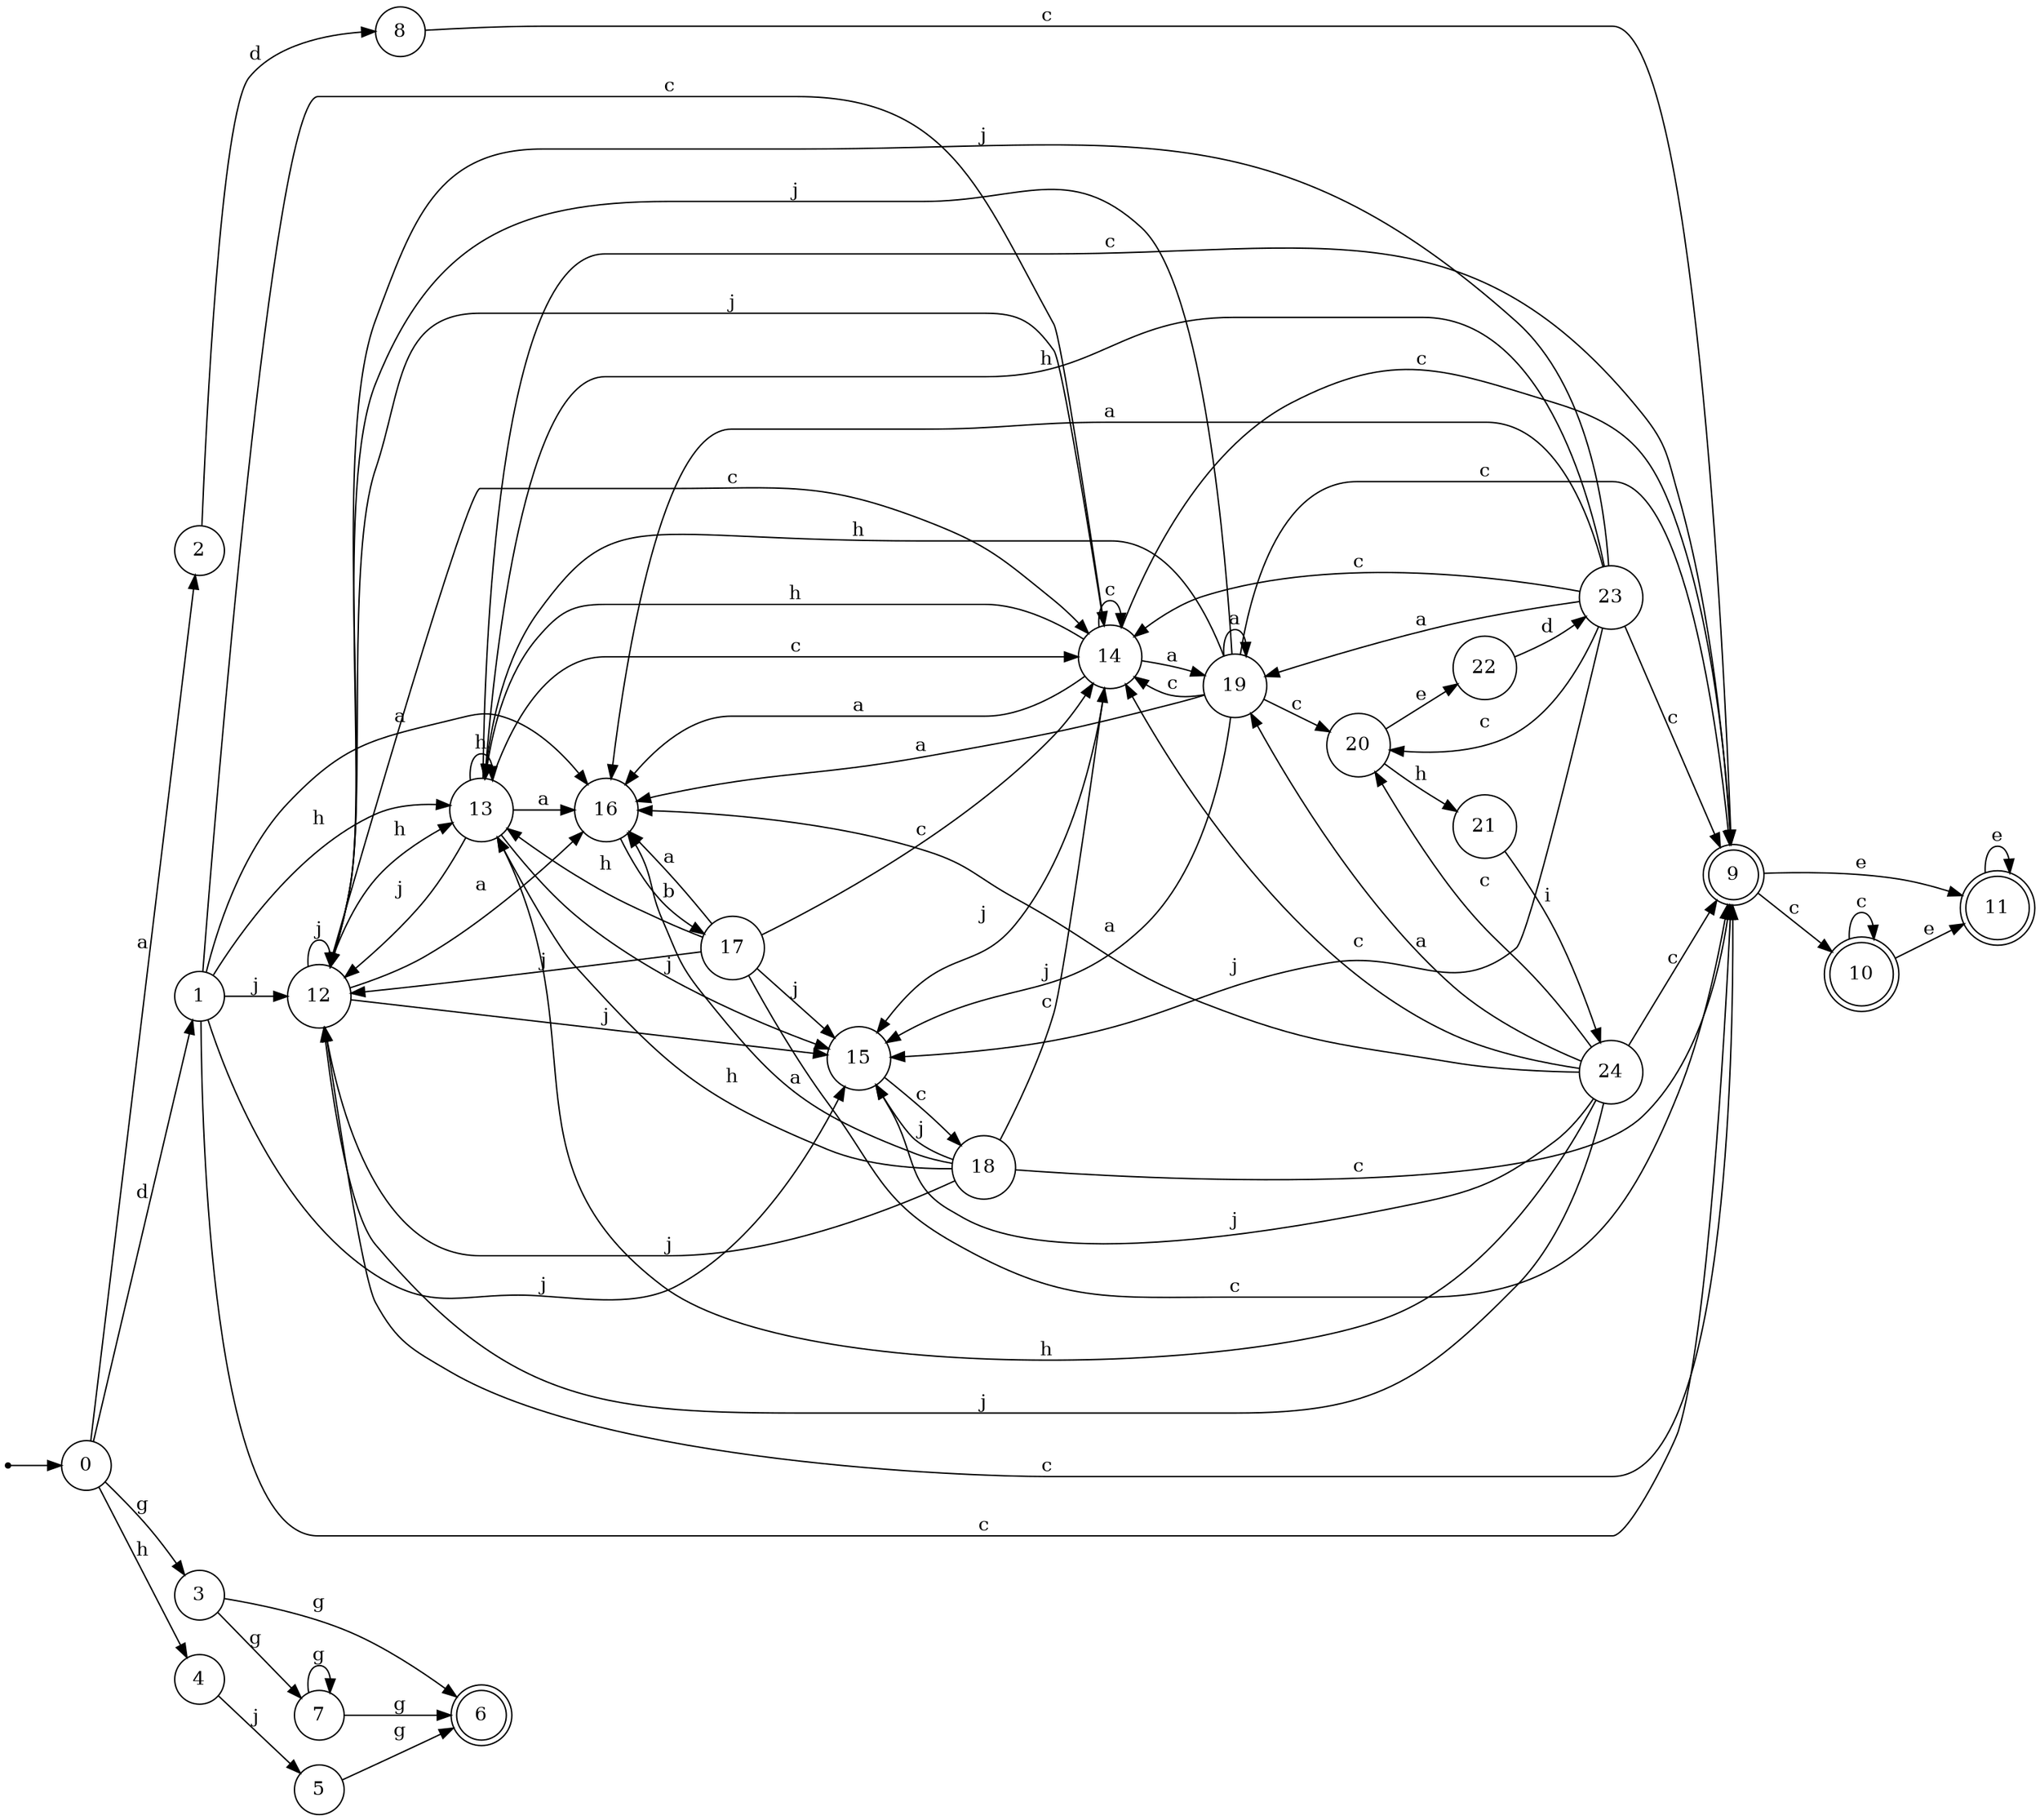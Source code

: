 digraph finite_state_machine {
rankdir=LR;
size="20,20";
node [shape = point]; "dummy0"
node [shape = circle]; "0";
"dummy0" -> "0";
node [shape = circle]; "1";
node [shape = circle]; "2";
node [shape = circle]; "3";
node [shape = circle]; "4";
node [shape = circle]; "5";
node [shape = doublecircle]; "6";node [shape = circle]; "7";
node [shape = circle]; "8";
node [shape = doublecircle]; "9";node [shape = doublecircle]; "10";node [shape = doublecircle]; "11";node [shape = circle]; "12";
node [shape = circle]; "13";
node [shape = circle]; "14";
node [shape = circle]; "15";
node [shape = circle]; "16";
node [shape = circle]; "17";
node [shape = circle]; "18";
node [shape = circle]; "19";
node [shape = circle]; "20";
node [shape = circle]; "21";
node [shape = circle]; "22";
node [shape = circle]; "23";
node [shape = circle]; "24";
"0" -> "1" [label = "d"];
 "0" -> "2" [label = "a"];
 "0" -> "3" [label = "g"];
 "0" -> "4" [label = "h"];
 "4" -> "5" [label = "j"];
 "5" -> "6" [label = "g"];
 "3" -> "6" [label = "g"];
 "3" -> "7" [label = "g"];
 "7" -> "6" [label = "g"];
 "7" -> "7" [label = "g"];
 "2" -> "8" [label = "d"];
 "8" -> "9" [label = "c"];
 "9" -> "10" [label = "c"];
 "9" -> "11" [label = "e"];
 "11" -> "11" [label = "e"];
 "10" -> "10" [label = "c"];
 "10" -> "11" [label = "e"];
 "1" -> "12" [label = "j"];
 "1" -> "15" [label = "j"];
 "1" -> "13" [label = "h"];
 "1" -> "9" [label = "c"];
 "1" -> "14" [label = "c"];
 "1" -> "16" [label = "a"];
 "16" -> "17" [label = "b"];
 "17" -> "16" [label = "a"];
 "17" -> "12" [label = "j"];
 "17" -> "15" [label = "j"];
 "17" -> "13" [label = "h"];
 "17" -> "9" [label = "c"];
 "17" -> "14" [label = "c"];
 "15" -> "18" [label = "c"];
 "18" -> "12" [label = "j"];
 "18" -> "15" [label = "j"];
 "18" -> "13" [label = "h"];
 "18" -> "9" [label = "c"];
 "18" -> "14" [label = "c"];
 "18" -> "16" [label = "a"];
 "14" -> "9" [label = "c"];
 "14" -> "14" [label = "c"];
 "14" -> "16" [label = "a"];
 "14" -> "19" [label = "a"];
 "14" -> "12" [label = "j"];
 "14" -> "15" [label = "j"];
 "14" -> "13" [label = "h"];
 "19" -> "16" [label = "a"];
 "19" -> "19" [label = "a"];
 "19" -> "9" [label = "c"];
 "19" -> "20" [label = "c"];
 "19" -> "14" [label = "c"];
 "19" -> "12" [label = "j"];
 "19" -> "15" [label = "j"];
 "19" -> "13" [label = "h"];
 "20" -> "21" [label = "h"];
 "20" -> "22" [label = "e"];
 "22" -> "23" [label = "d"];
 "23" -> "9" [label = "c"];
 "23" -> "20" [label = "c"];
 "23" -> "14" [label = "c"];
 "23" -> "16" [label = "a"];
 "23" -> "19" [label = "a"];
 "23" -> "12" [label = "j"];
 "23" -> "15" [label = "j"];
 "23" -> "13" [label = "h"];
 "21" -> "24" [label = "i"];
 "24" -> "9" [label = "c"];
 "24" -> "20" [label = "c"];
 "24" -> "14" [label = "c"];
 "24" -> "16" [label = "a"];
 "24" -> "19" [label = "a"];
 "24" -> "12" [label = "j"];
 "24" -> "15" [label = "j"];
 "24" -> "13" [label = "h"];
 "13" -> "13" [label = "h"];
 "13" -> "12" [label = "j"];
 "13" -> "15" [label = "j"];
 "13" -> "9" [label = "c"];
 "13" -> "14" [label = "c"];
 "13" -> "16" [label = "a"];
 "12" -> "12" [label = "j"];
 "12" -> "15" [label = "j"];
 "12" -> "13" [label = "h"];
 "12" -> "9" [label = "c"];
 "12" -> "14" [label = "c"];
 "12" -> "16" [label = "a"];
 }

